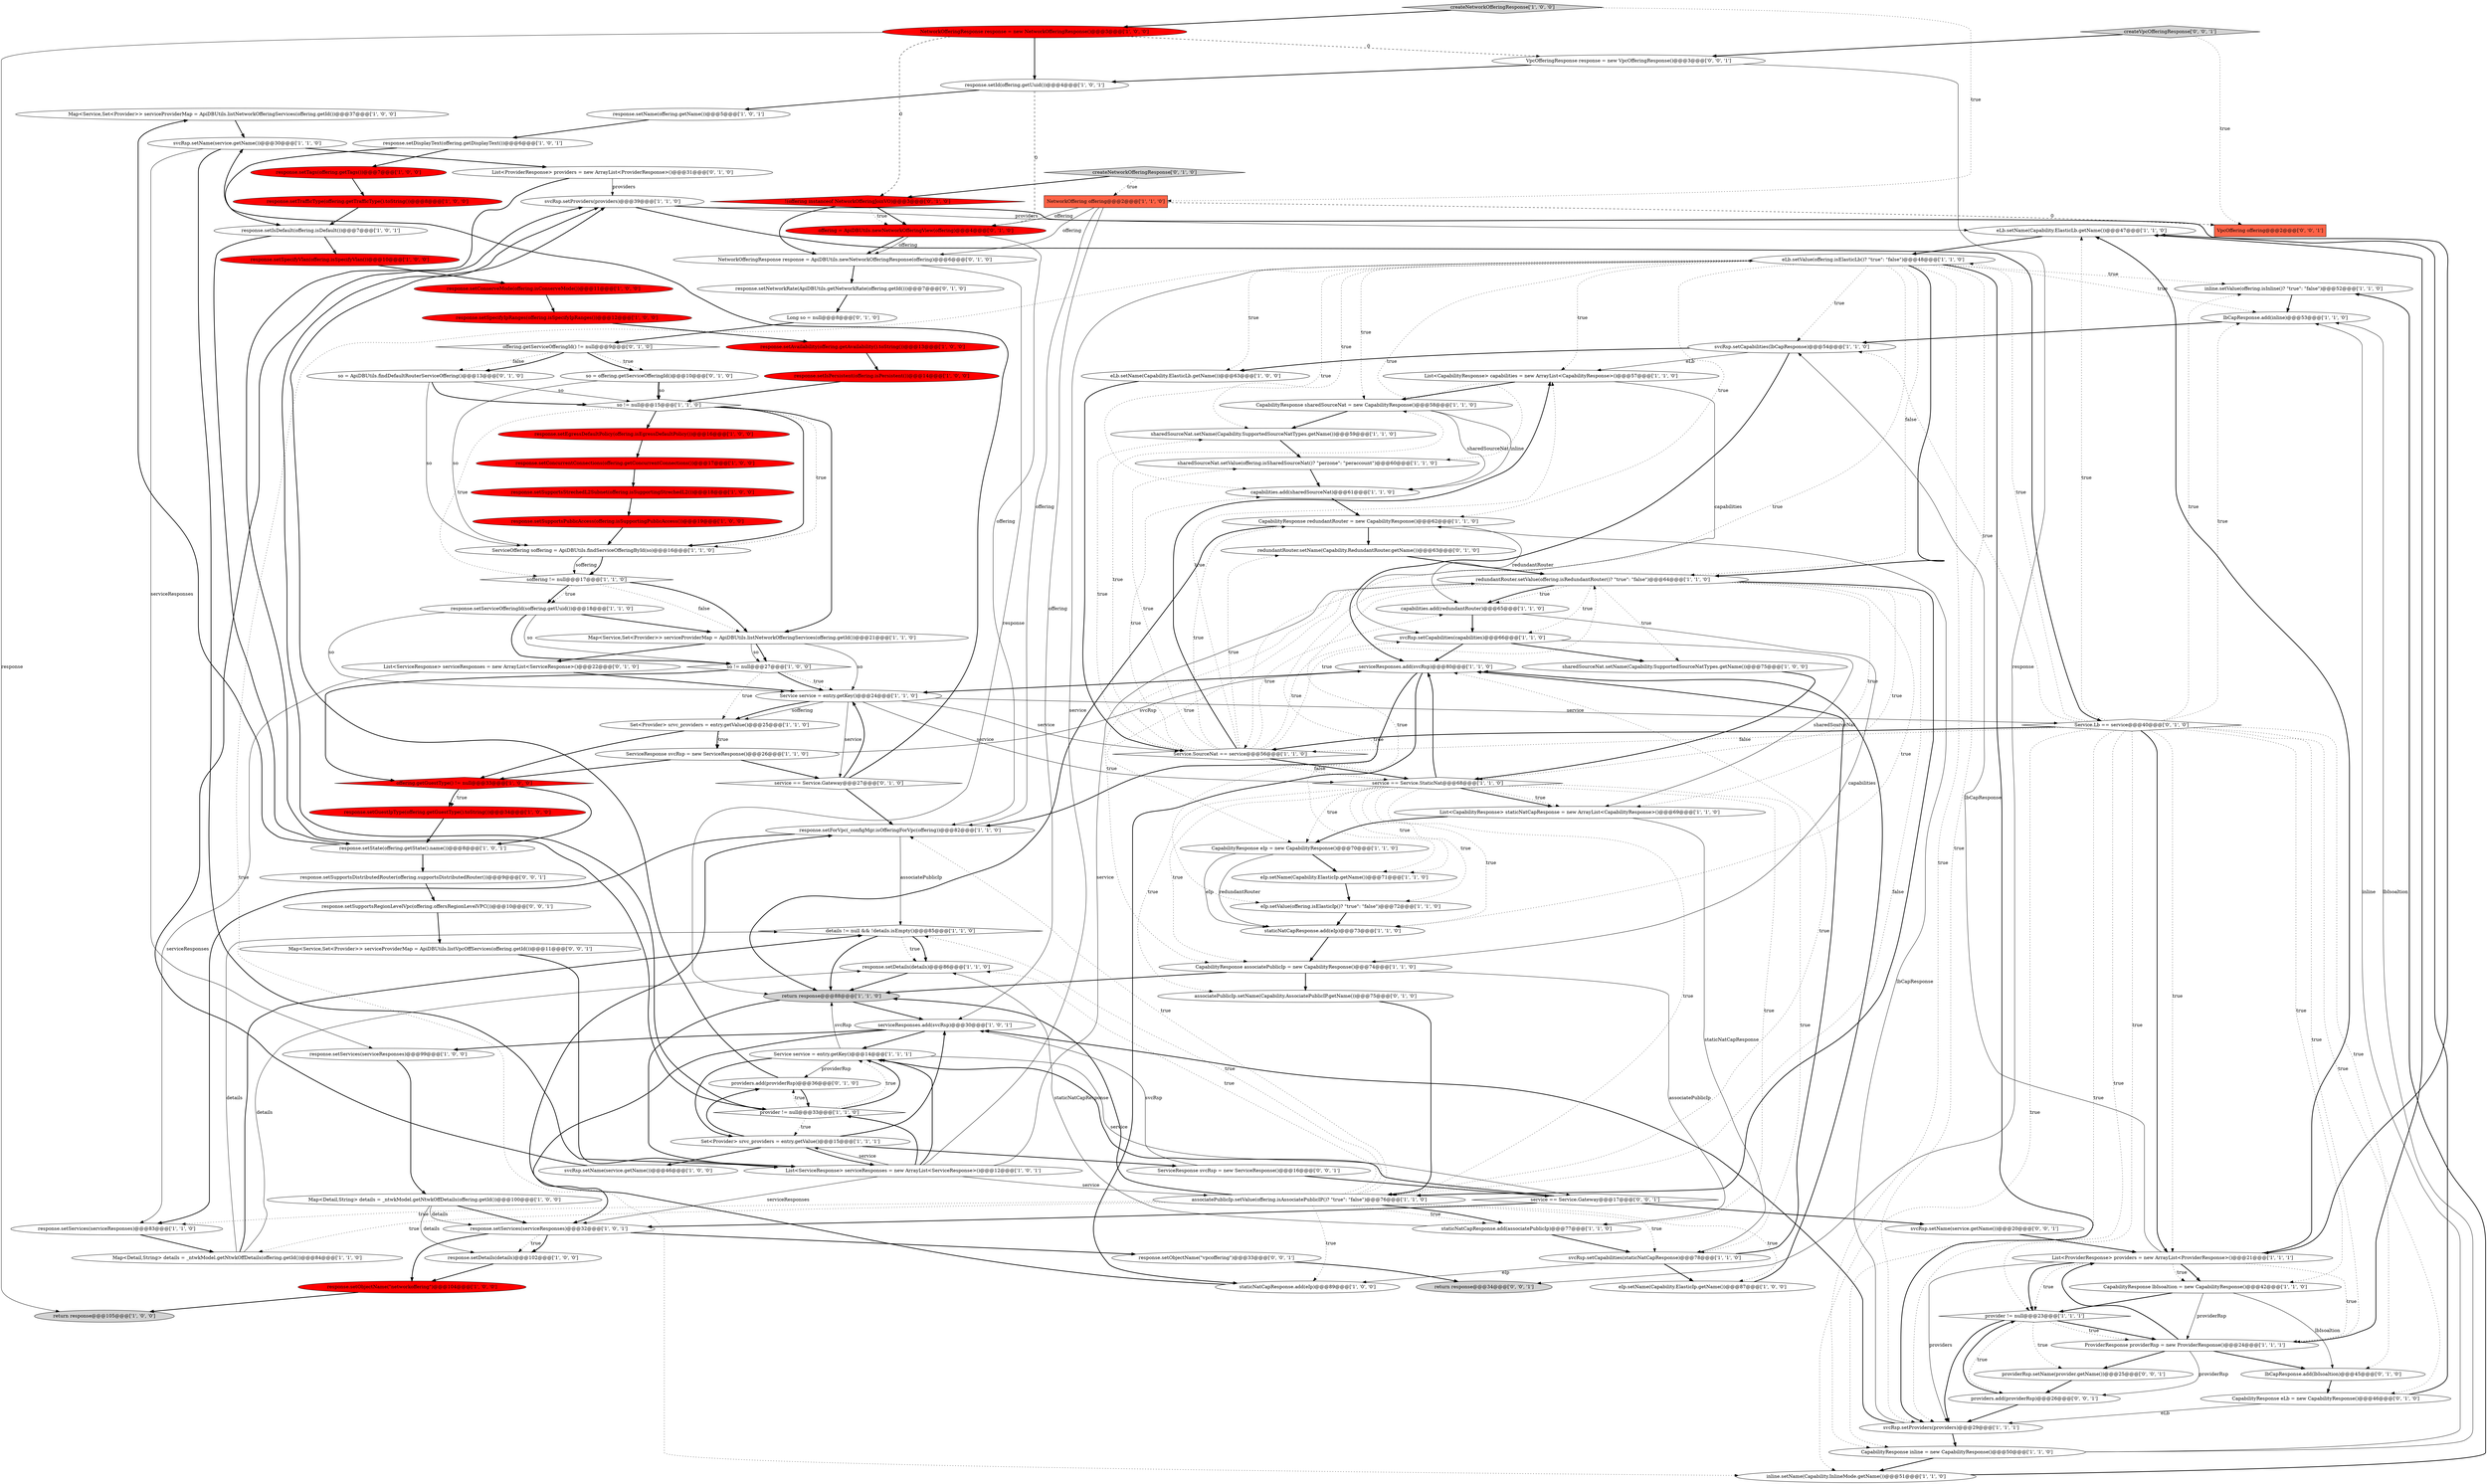 digraph {
3 [style = filled, label = "Map<Service,Set<Provider>> serviceProviderMap = ApiDBUtils.listNetworkOfferingServices(offering.getId())@@@37@@@['1', '0', '0']", fillcolor = white, shape = ellipse image = "AAA0AAABBB1BBB"];
1 [style = filled, label = "provider != null@@@23@@@['1', '1', '1']", fillcolor = white, shape = diamond image = "AAA0AAABBB1BBB"];
22 [style = filled, label = "eLb.setName(Capability.ElasticLb.getName())@@@47@@@['1', '1', '0']", fillcolor = white, shape = ellipse image = "AAA0AAABBB1BBB"];
85 [style = filled, label = "so != null@@@27@@@['1', '0', '0']", fillcolor = white, shape = diamond image = "AAA0AAABBB1BBB"];
42 [style = filled, label = "staticNatCapResponse.add(associatePublicIp)@@@77@@@['1', '1', '0']", fillcolor = white, shape = ellipse image = "AAA0AAABBB1BBB"];
54 [style = filled, label = "eLb.setValue(offering.isElasticLb()? \"true\": \"false\")@@@48@@@['1', '1', '0']", fillcolor = white, shape = ellipse image = "AAA0AAABBB1BBB"];
9 [style = filled, label = "inline.setValue(offering.isInline()? \"true\": \"false\")@@@52@@@['1', '1', '0']", fillcolor = white, shape = ellipse image = "AAA0AAABBB1BBB"];
30 [style = filled, label = "response.setAvailability(offering.getAvailability().toString())@@@13@@@['1', '0', '0']", fillcolor = red, shape = ellipse image = "AAA1AAABBB1BBB"];
110 [style = filled, label = "Map<Service,Set<Provider>> serviceProviderMap = ApiDBUtils.listVpcOffServices(offering.getId())@@@11@@@['0', '0', '1']", fillcolor = white, shape = ellipse image = "AAA0AAABBB3BBB"];
38 [style = filled, label = "ServiceResponse svcRsp = new ServiceResponse()@@@26@@@['1', '1', '0']", fillcolor = white, shape = ellipse image = "AAA0AAABBB1BBB"];
48 [style = filled, label = "List<CapabilityResponse> capabilities = new ArrayList<CapabilityResponse>()@@@57@@@['1', '1', '0']", fillcolor = white, shape = ellipse image = "AAA0AAABBB1BBB"];
35 [style = filled, label = "response.setSpecifyIpRanges(offering.isSpecifyIpRanges())@@@12@@@['1', '0', '0']", fillcolor = red, shape = ellipse image = "AAA1AAABBB1BBB"];
49 [style = filled, label = "response.setServices(serviceResponses)@@@32@@@['1', '0', '1']", fillcolor = white, shape = ellipse image = "AAA0AAABBB1BBB"];
99 [style = filled, label = "List<ProviderResponse> providers = new ArrayList<ProviderResponse>()@@@31@@@['0', '1', '0']", fillcolor = white, shape = ellipse image = "AAA0AAABBB2BBB"];
52 [style = filled, label = "Map<Detail,String> details = _ntwkModel.getNtwkOffDetails(offering.getId())@@@100@@@['1', '0', '0']", fillcolor = white, shape = ellipse image = "AAA0AAABBB1BBB"];
107 [style = filled, label = "response.setObjectName(\"vpcoffering\")@@@33@@@['0', '0', '1']", fillcolor = white, shape = ellipse image = "AAA0AAABBB3BBB"];
81 [style = filled, label = "serviceResponses.add(svcRsp)@@@30@@@['1', '0', '1']", fillcolor = white, shape = ellipse image = "AAA0AAABBB1BBB"];
96 [style = filled, label = "redundantRouter.setName(Capability.RedundantRouter.getName())@@@63@@@['0', '1', '0']", fillcolor = white, shape = ellipse image = "AAA0AAABBB2BBB"];
79 [style = filled, label = "createNetworkOfferingResponse['1', '0', '0']", fillcolor = lightgray, shape = diamond image = "AAA0AAABBB1BBB"];
23 [style = filled, label = "response.setTrafficType(offering.getTrafficType().toString())@@@8@@@['1', '0', '0']", fillcolor = red, shape = ellipse image = "AAA1AAABBB1BBB"];
104 [style = filled, label = "so = ApiDBUtils.findDefaultRouterServiceOffering()@@@13@@@['0', '1', '0']", fillcolor = white, shape = ellipse image = "AAA0AAABBB2BBB"];
50 [style = filled, label = "response.setForVpc(_configMgr.isOfferingForVpc(offering))@@@82@@@['1', '1', '0']", fillcolor = white, shape = ellipse image = "AAA0AAABBB1BBB"];
112 [style = filled, label = "return response@@@34@@@['0', '0', '1']", fillcolor = lightgray, shape = ellipse image = "AAA0AAABBB3BBB"];
75 [style = filled, label = "response.setDetails(details)@@@102@@@['1', '0', '0']", fillcolor = white, shape = ellipse image = "AAA0AAABBB1BBB"];
74 [style = filled, label = "response.setServices(serviceResponses)@@@99@@@['1', '0', '0']", fillcolor = white, shape = ellipse image = "AAA0AAABBB1BBB"];
84 [style = filled, label = "svcRsp.setName(service.getName())@@@30@@@['1', '1', '0']", fillcolor = white, shape = ellipse image = "AAA0AAABBB1BBB"];
65 [style = filled, label = "NetworkOffering offering@@@2@@@['1', '1', '0']", fillcolor = tomato, shape = box image = "AAA0AAABBB1BBB"];
108 [style = filled, label = "providers.add(providerRsp)@@@26@@@['0', '0', '1']", fillcolor = white, shape = ellipse image = "AAA0AAABBB3BBB"];
78 [style = filled, label = "capabilities.add(redundantRouter)@@@65@@@['1', '1', '0']", fillcolor = white, shape = ellipse image = "AAA0AAABBB1BBB"];
60 [style = filled, label = "serviceResponses.add(svcRsp)@@@80@@@['1', '1', '0']", fillcolor = white, shape = ellipse image = "AAA0AAABBB1BBB"];
57 [style = filled, label = "eIp.setName(Capability.ElasticIp.getName())@@@71@@@['1', '1', '0']", fillcolor = white, shape = ellipse image = "AAA0AAABBB1BBB"];
46 [style = filled, label = "Set<Provider> srvc_providers = entry.getValue()@@@25@@@['1', '1', '0']", fillcolor = white, shape = ellipse image = "AAA0AAABBB1BBB"];
90 [style = filled, label = "service == Service.Gateway@@@27@@@['0', '1', '0']", fillcolor = white, shape = diamond image = "AAA0AAABBB2BBB"];
13 [style = filled, label = "List<ProviderResponse> providers = new ArrayList<ProviderResponse>()@@@21@@@['1', '1', '1']", fillcolor = white, shape = ellipse image = "AAA0AAABBB1BBB"];
67 [style = filled, label = "CapabilityResponse eIp = new CapabilityResponse()@@@70@@@['1', '1', '0']", fillcolor = white, shape = ellipse image = "AAA0AAABBB1BBB"];
25 [style = filled, label = "response.setTags(offering.getTags())@@@7@@@['1', '0', '0']", fillcolor = red, shape = ellipse image = "AAA1AAABBB1BBB"];
98 [style = filled, label = "NetworkOfferingResponse response = ApiDBUtils.newNetworkOfferingResponse(offering)@@@6@@@['0', '1', '0']", fillcolor = white, shape = ellipse image = "AAA0AAABBB2BBB"];
117 [style = filled, label = "createVpcOfferingResponse['0', '0', '1']", fillcolor = lightgray, shape = diamond image = "AAA0AAABBB3BBB"];
41 [style = filled, label = "svcRsp.setProviders(providers)@@@29@@@['1', '1', '1']", fillcolor = white, shape = ellipse image = "AAA0AAABBB1BBB"];
55 [style = filled, label = "associatePublicIp.setValue(offering.isAssociatePublicIP()? \"true\": \"false\")@@@76@@@['1', '1', '0']", fillcolor = white, shape = ellipse image = "AAA0AAABBB1BBB"];
95 [style = filled, label = "CapabilityResponse eLb = new CapabilityResponse()@@@46@@@['0', '1', '0']", fillcolor = white, shape = ellipse image = "AAA0AAABBB2BBB"];
103 [style = filled, label = "List<ServiceResponse> serviceResponses = new ArrayList<ServiceResponse>()@@@22@@@['0', '1', '0']", fillcolor = white, shape = ellipse image = "AAA0AAABBB2BBB"];
0 [style = filled, label = "sharedSourceNat.setValue(offering.isSharedSourceNat()? \"perzone\": \"peraccount\")@@@60@@@['1', '1', '0']", fillcolor = white, shape = ellipse image = "AAA0AAABBB1BBB"];
10 [style = filled, label = "response.setObjectName(\"networkoffering\")@@@104@@@['1', '0', '0']", fillcolor = red, shape = ellipse image = "AAA1AAABBB1BBB"];
82 [style = filled, label = "response.setServiceOfferingId(soffering.getUuid())@@@18@@@['1', '1', '0']", fillcolor = white, shape = ellipse image = "AAA0AAABBB1BBB"];
88 [style = filled, label = "offering.getServiceOfferingId() != null@@@9@@@['0', '1', '0']", fillcolor = white, shape = diamond image = "AAA0AAABBB2BBB"];
91 [style = filled, label = "createNetworkOfferingResponse['0', '1', '0']", fillcolor = lightgray, shape = diamond image = "AAA0AAABBB2BBB"];
63 [style = filled, label = "CapabilityResponse redundantRouter = new CapabilityResponse()@@@62@@@['1', '1', '0']", fillcolor = white, shape = ellipse image = "AAA0AAABBB1BBB"];
100 [style = filled, label = "lbCapResponse.add(lbIsoaltion)@@@45@@@['0', '1', '0']", fillcolor = white, shape = ellipse image = "AAA0AAABBB2BBB"];
80 [style = filled, label = "List<ServiceResponse> serviceResponses = new ArrayList<ServiceResponse>()@@@12@@@['1', '0', '1']", fillcolor = white, shape = ellipse image = "AAA0AAABBB1BBB"];
86 [style = filled, label = "svcRsp.setCapabilities(staticNatCapResponse)@@@78@@@['1', '1', '0']", fillcolor = white, shape = ellipse image = "AAA0AAABBB1BBB"];
47 [style = filled, label = "offering.getGuestType() != null@@@33@@@['1', '0', '0']", fillcolor = red, shape = diamond image = "AAA1AAABBB1BBB"];
118 [style = filled, label = "response.setSupportsDistributedRouter(offering.supportsDistributedRouter())@@@9@@@['0', '0', '1']", fillcolor = white, shape = ellipse image = "AAA0AAABBB3BBB"];
93 [style = filled, label = "response.setNetworkRate(ApiDBUtils.getNetworkRate(offering.getId()))@@@7@@@['0', '1', '0']", fillcolor = white, shape = ellipse image = "AAA0AAABBB2BBB"];
92 [style = filled, label = "offering = ApiDBUtils.newNetworkOfferingView(offering)@@@4@@@['0', '1', '0']", fillcolor = red, shape = ellipse image = "AAA1AAABBB2BBB"];
77 [style = filled, label = "inline.setName(Capability.InlineMode.getName())@@@51@@@['1', '1', '0']", fillcolor = white, shape = ellipse image = "AAA0AAABBB1BBB"];
105 [style = filled, label = "providers.add(providerRsp)@@@36@@@['0', '1', '0']", fillcolor = white, shape = ellipse image = "AAA0AAABBB2BBB"];
14 [style = filled, label = "Map<Service,Set<Provider>> serviceProviderMap = ApiDBUtils.listNetworkOfferingServices(offering.getId())@@@21@@@['1', '1', '0']", fillcolor = white, shape = ellipse image = "AAA0AAABBB1BBB"];
97 [style = filled, label = "Long so = null@@@8@@@['0', '1', '0']", fillcolor = white, shape = ellipse image = "AAA0AAABBB2BBB"];
34 [style = filled, label = "ServiceOffering soffering = ApiDBUtils.findServiceOfferingById(so)@@@16@@@['1', '1', '0']", fillcolor = white, shape = ellipse image = "AAA0AAABBB1BBB"];
89 [style = filled, label = "Service.Lb == service@@@40@@@['0', '1', '0']", fillcolor = white, shape = diamond image = "AAA0AAABBB2BBB"];
59 [style = filled, label = "CapabilityResponse lbIsoaltion = new CapabilityResponse()@@@42@@@['1', '1', '0']", fillcolor = white, shape = ellipse image = "AAA0AAABBB1BBB"];
8 [style = filled, label = "response.setDisplayText(offering.getDisplayText())@@@6@@@['1', '0', '1']", fillcolor = white, shape = ellipse image = "AAA0AAABBB1BBB"];
2 [style = filled, label = "details != null && !details.isEmpty()@@@85@@@['1', '1', '0']", fillcolor = white, shape = diamond image = "AAA0AAABBB1BBB"];
4 [style = filled, label = "response.setId(offering.getUuid())@@@4@@@['1', '0', '1']", fillcolor = white, shape = ellipse image = "AAA0AAABBB1BBB"];
15 [style = filled, label = "eLb.setName(Capability.ElasticLb.getName())@@@63@@@['1', '0', '0']", fillcolor = white, shape = ellipse image = "AAA0AAABBB1BBB"];
37 [style = filled, label = "CapabilityResponse sharedSourceNat = new CapabilityResponse()@@@58@@@['1', '1', '0']", fillcolor = white, shape = ellipse image = "AAA0AAABBB1BBB"];
19 [style = filled, label = "response.setDetails(details)@@@86@@@['1', '1', '0']", fillcolor = white, shape = ellipse image = "AAA0AAABBB1BBB"];
72 [style = filled, label = "svcRsp.setProviders(providers)@@@39@@@['1', '1', '0']", fillcolor = white, shape = ellipse image = "AAA0AAABBB1BBB"];
69 [style = filled, label = "svcRsp.setName(service.getName())@@@46@@@['1', '0', '0']", fillcolor = white, shape = ellipse image = "AAA0AAABBB1BBB"];
106 [style = filled, label = "providerRsp.setName(provider.getName())@@@25@@@['0', '0', '1']", fillcolor = white, shape = ellipse image = "AAA0AAABBB3BBB"];
87 [style = filled, label = "response.setSupportsPublicAccess(offering.isSupportingPublicAccess())@@@19@@@['1', '0', '0']", fillcolor = red, shape = ellipse image = "AAA1AAABBB1BBB"];
111 [style = filled, label = "VpcOfferingResponse response = new VpcOfferingResponse()@@@3@@@['0', '0', '1']", fillcolor = white, shape = ellipse image = "AAA0AAABBB3BBB"];
64 [style = filled, label = "staticNatCapResponse.add(eIp)@@@73@@@['1', '1', '0']", fillcolor = white, shape = ellipse image = "AAA0AAABBB1BBB"];
61 [style = filled, label = "return response@@@88@@@['1', '1', '0']", fillcolor = lightgray, shape = ellipse image = "AAA0AAABBB1BBB"];
73 [style = filled, label = "response.setSpecifyVlan(offering.isSpecifyVlan())@@@10@@@['1', '0', '0']", fillcolor = red, shape = ellipse image = "AAA1AAABBB1BBB"];
24 [style = filled, label = "redundantRouter.setValue(offering.isRedundantRouter()? \"true\": \"false\")@@@64@@@['1', '1', '0']", fillcolor = white, shape = ellipse image = "AAA0AAABBB1BBB"];
27 [style = filled, label = "response.setEgressDefaultPolicy(offering.isEgressDefaultPolicy())@@@16@@@['1', '0', '0']", fillcolor = red, shape = ellipse image = "AAA1AAABBB1BBB"];
113 [style = filled, label = "ServiceResponse svcRsp = new ServiceResponse()@@@16@@@['0', '0', '1']", fillcolor = white, shape = ellipse image = "AAA0AAABBB3BBB"];
68 [style = filled, label = "soffering != null@@@17@@@['1', '1', '0']", fillcolor = white, shape = diamond image = "AAA0AAABBB1BBB"];
39 [style = filled, label = "provider != null@@@33@@@['1', '1', '0']", fillcolor = white, shape = diamond image = "AAA0AAABBB1BBB"];
28 [style = filled, label = "eIp.setValue(offering.isElasticIp()? \"true\": \"false\")@@@72@@@['1', '1', '0']", fillcolor = white, shape = ellipse image = "AAA0AAABBB1BBB"];
16 [style = filled, label = "NetworkOfferingResponse response = new NetworkOfferingResponse()@@@3@@@['1', '0', '0']", fillcolor = red, shape = ellipse image = "AAA1AAABBB1BBB"];
44 [style = filled, label = "Map<Detail,String> details = _ntwkModel.getNtwkOffDetails(offering.getId())@@@84@@@['1', '1', '0']", fillcolor = white, shape = ellipse image = "AAA0AAABBB1BBB"];
5 [style = filled, label = "lbCapResponse.add(inline)@@@53@@@['1', '1', '0']", fillcolor = white, shape = ellipse image = "AAA0AAABBB1BBB"];
6 [style = filled, label = "response.setConcurrentConnections(offering.getConcurrentConnections())@@@17@@@['1', '0', '0']", fillcolor = red, shape = ellipse image = "AAA1AAABBB1BBB"];
116 [style = filled, label = "svcRsp.setName(service.getName())@@@20@@@['0', '0', '1']", fillcolor = white, shape = ellipse image = "AAA0AAABBB3BBB"];
66 [style = filled, label = "response.setSupportsStrechedL2Subnet(offering.isSupportingStrechedL2())@@@18@@@['1', '0', '0']", fillcolor = red, shape = ellipse image = "AAA1AAABBB1BBB"];
21 [style = filled, label = "response.setState(offering.getState().name())@@@8@@@['1', '0', '1']", fillcolor = white, shape = ellipse image = "AAA0AAABBB1BBB"];
53 [style = filled, label = "response.setName(offering.getName())@@@5@@@['1', '0', '1']", fillcolor = white, shape = ellipse image = "AAA0AAABBB1BBB"];
11 [style = filled, label = "response.setConserveMode(offering.isConserveMode())@@@11@@@['1', '0', '0']", fillcolor = red, shape = ellipse image = "AAA1AAABBB1BBB"];
45 [style = filled, label = "List<CapabilityResponse> staticNatCapResponse = new ArrayList<CapabilityResponse>()@@@69@@@['1', '1', '0']", fillcolor = white, shape = ellipse image = "AAA0AAABBB1BBB"];
51 [style = filled, label = "CapabilityResponse inline = new CapabilityResponse()@@@50@@@['1', '1', '0']", fillcolor = white, shape = ellipse image = "AAA0AAABBB1BBB"];
114 [style = filled, label = "response.setSupportsRegionLevelVpc(offering.offersRegionLevelVPC())@@@10@@@['0', '0', '1']", fillcolor = white, shape = ellipse image = "AAA0AAABBB3BBB"];
109 [style = filled, label = "VpcOffering offering@@@2@@@['0', '0', '1']", fillcolor = tomato, shape = box image = "AAA0AAABBB3BBB"];
101 [style = filled, label = "so = offering.getServiceOfferingId()@@@10@@@['0', '1', '0']", fillcolor = white, shape = ellipse image = "AAA0AAABBB2BBB"];
83 [style = filled, label = "svcRsp.setCapabilities(capabilities)@@@66@@@['1', '1', '0']", fillcolor = white, shape = ellipse image = "AAA0AAABBB1BBB"];
102 [style = filled, label = "associatePublicIp.setName(Capability.AssociatePublicIP.getName())@@@75@@@['0', '1', '0']", fillcolor = white, shape = ellipse image = "AAA0AAABBB2BBB"];
94 [style = filled, label = "!(offering instanceof NetworkOfferingJoinVO)@@@3@@@['0', '1', '0']", fillcolor = red, shape = diamond image = "AAA1AAABBB2BBB"];
17 [style = filled, label = "service == Service.StaticNat@@@68@@@['1', '1', '0']", fillcolor = white, shape = diamond image = "AAA0AAABBB1BBB"];
26 [style = filled, label = "Service service = entry.getKey()@@@14@@@['1', '1', '1']", fillcolor = white, shape = ellipse image = "AAA0AAABBB1BBB"];
71 [style = filled, label = "sharedSourceNat.setName(Capability.SupportedSourceNatTypes.getName())@@@59@@@['1', '1', '0']", fillcolor = white, shape = ellipse image = "AAA0AAABBB1BBB"];
70 [style = filled, label = "sharedSourceNat.setName(Capability.SupportedSourceNatTypes.getName())@@@75@@@['1', '0', '0']", fillcolor = white, shape = ellipse image = "AAA0AAABBB1BBB"];
18 [style = filled, label = "Service service = entry.getKey()@@@24@@@['1', '1', '0']", fillcolor = white, shape = ellipse image = "AAA0AAABBB1BBB"];
7 [style = filled, label = "ProviderResponse providerRsp = new ProviderResponse()@@@24@@@['1', '1', '1']", fillcolor = white, shape = ellipse image = "AAA0AAABBB1BBB"];
36 [style = filled, label = "response.setGuestIpType(offering.getGuestType().toString())@@@34@@@['1', '0', '0']", fillcolor = red, shape = ellipse image = "AAA1AAABBB1BBB"];
20 [style = filled, label = "staticNatCapResponse.add(eIp)@@@89@@@['1', '0', '0']", fillcolor = white, shape = ellipse image = "AAA0AAABBB1BBB"];
76 [style = filled, label = "CapabilityResponse associatePublicIp = new CapabilityResponse()@@@74@@@['1', '1', '0']", fillcolor = white, shape = ellipse image = "AAA0AAABBB1BBB"];
40 [style = filled, label = "response.setIsDefault(offering.isDefault())@@@7@@@['1', '0', '1']", fillcolor = white, shape = ellipse image = "AAA0AAABBB1BBB"];
58 [style = filled, label = "Service.SourceNat == service@@@56@@@['1', '1', '0']", fillcolor = white, shape = diamond image = "AAA0AAABBB1BBB"];
12 [style = filled, label = "Set<Provider> srvc_providers = entry.getValue()@@@15@@@['1', '1', '1']", fillcolor = white, shape = ellipse image = "AAA0AAABBB1BBB"];
115 [style = filled, label = "service == Service.Gateway@@@17@@@['0', '0', '1']", fillcolor = white, shape = diamond image = "AAA0AAABBB3BBB"];
32 [style = filled, label = "svcRsp.setCapabilities(lbCapResponse)@@@54@@@['1', '1', '0']", fillcolor = white, shape = ellipse image = "AAA0AAABBB1BBB"];
33 [style = filled, label = "response.setServices(serviceResponses)@@@83@@@['1', '1', '0']", fillcolor = white, shape = ellipse image = "AAA0AAABBB1BBB"];
56 [style = filled, label = "so != null@@@15@@@['1', '1', '0']", fillcolor = white, shape = diamond image = "AAA0AAABBB1BBB"];
43 [style = filled, label = "capabilities.add(sharedSourceNat)@@@61@@@['1', '1', '0']", fillcolor = white, shape = ellipse image = "AAA0AAABBB1BBB"];
29 [style = filled, label = "return response@@@105@@@['1', '0', '0']", fillcolor = lightgray, shape = ellipse image = "AAA0AAABBB1BBB"];
31 [style = filled, label = "response.setIsPersistent(offering.isPersistent())@@@14@@@['1', '0', '0']", fillcolor = red, shape = ellipse image = "AAA1AAABBB1BBB"];
62 [style = filled, label = "eIp.setName(Capability.ElasticIp.getName())@@@87@@@['1', '0', '0']", fillcolor = white, shape = ellipse image = "AAA0AAABBB1BBB"];
96->24 [style = bold, label=""];
72->22 [style = solid, label="providers"];
16->111 [style = dashed, label="0"];
82->18 [style = solid, label="so"];
89->77 [style = dotted, label="true"];
55->19 [style = dotted, label="true"];
51->5 [style = solid, label="lbIsoaltion"];
42->86 [style = bold, label=""];
56->34 [style = bold, label=""];
17->67 [style = dotted, label="true"];
31->56 [style = bold, label=""];
18->46 [style = solid, label="soffering"];
4->53 [style = bold, label=""];
1->108 [style = dotted, label="true"];
117->109 [style = dotted, label="true"];
94->98 [style = bold, label=""];
24->17 [style = dotted, label="true"];
56->27 [style = bold, label=""];
4->92 [style = dashed, label="0"];
18->58 [style = solid, label="service"];
7->108 [style = solid, label="providerRsp"];
76->61 [style = bold, label=""];
80->24 [style = solid, label="service"];
80->12 [style = solid, label="service"];
17->45 [style = bold, label=""];
106->108 [style = bold, label=""];
60->50 [style = bold, label=""];
81->26 [style = bold, label=""];
24->67 [style = dotted, label="true"];
84->99 [style = bold, label=""];
58->83 [style = dotted, label="true"];
59->100 [style = solid, label="lbIsoaltion"];
82->85 [style = bold, label=""];
54->41 [style = dotted, label="true"];
58->63 [style = dotted, label="true"];
104->34 [style = solid, label="so"];
12->105 [style = bold, label=""];
86->60 [style = bold, label=""];
8->40 [style = bold, label=""];
13->1 [style = bold, label=""];
32->48 [style = solid, label="eLb"];
2->61 [style = bold, label=""];
54->5 [style = dotted, label="true"];
89->5 [style = dotted, label="true"];
34->68 [style = bold, label=""];
58->17 [style = bold, label=""];
54->37 [style = dotted, label="true"];
6->66 [style = bold, label=""];
13->59 [style = bold, label=""];
26->12 [style = bold, label=""];
90->84 [style = bold, label=""];
54->51 [style = dotted, label="true"];
89->9 [style = dotted, label="true"];
83->45 [style = solid, label="sharedSourceNat"];
114->110 [style = bold, label=""];
101->56 [style = solid, label="so"];
49->10 [style = bold, label=""];
14->103 [style = bold, label=""];
68->14 [style = dotted, label="false"];
49->75 [style = dotted, label="true"];
17->64 [style = dotted, label="true"];
44->2 [style = solid, label="details"];
26->115 [style = solid, label="service"];
59->1 [style = bold, label=""];
69->72 [style = bold, label=""];
82->14 [style = bold, label=""];
12->81 [style = bold, label=""];
9->5 [style = bold, label=""];
18->46 [style = bold, label=""];
67->57 [style = bold, label=""];
58->78 [style = dotted, label="true"];
19->61 [style = bold, label=""];
65->109 [style = dashed, label="0"];
48->83 [style = solid, label="capabilities"];
13->22 [style = bold, label=""];
91->65 [style = dotted, label="true"];
24->57 [style = dotted, label="true"];
80->39 [style = bold, label=""];
88->101 [style = dotted, label="true"];
58->24 [style = dotted, label="true"];
33->44 [style = bold, label=""];
75->10 [style = bold, label=""];
89->22 [style = dotted, label="true"];
86->20 [style = solid, label="eIp"];
95->41 [style = solid, label="eLb"];
111->112 [style = solid, label="response"];
1->106 [style = dotted, label="true"];
113->115 [style = bold, label=""];
21->3 [style = bold, label=""];
92->98 [style = bold, label=""];
72->13 [style = bold, label=""];
77->9 [style = bold, label=""];
68->14 [style = bold, label=""];
38->60 [style = solid, label="svcRsp"];
70->17 [style = bold, label=""];
48->37 [style = bold, label=""];
46->38 [style = bold, label=""];
44->2 [style = bold, label=""];
13->59 [style = dotted, label="true"];
115->49 [style = bold, label=""];
54->9 [style = dotted, label="true"];
54->0 [style = dotted, label="true"];
80->49 [style = solid, label="serviceResponses"];
1->41 [style = bold, label=""];
17->102 [style = dotted, label="true"];
24->55 [style = bold, label=""];
65->92 [style = solid, label="offering"];
83->60 [style = bold, label=""];
103->33 [style = solid, label="serviceResponses"];
62->60 [style = bold, label=""];
85->18 [style = dotted, label="true"];
64->76 [style = bold, label=""];
63->78 [style = solid, label="redundantRouter"];
94->92 [style = bold, label=""];
39->26 [style = dotted, label="true"];
89->13 [style = dotted, label="true"];
68->82 [style = bold, label=""];
98->93 [style = bold, label=""];
104->56 [style = bold, label=""];
89->51 [style = dotted, label="true"];
81->49 [style = bold, label=""];
107->112 [style = bold, label=""];
58->0 [style = dotted, label="true"];
13->7 [style = dotted, label="true"];
54->41 [style = bold, label=""];
65->98 [style = solid, label="offering"];
89->58 [style = bold, label=""];
18->17 [style = solid, label="service"];
85->46 [style = dotted, label="true"];
58->48 [style = dotted, label="true"];
56->34 [style = dotted, label="true"];
39->26 [style = bold, label=""];
84->74 [style = solid, label="serviceResponses"];
113->81 [style = solid, label="svcRsp"];
97->88 [style = bold, label=""];
39->72 [style = bold, label=""];
92->98 [style = solid, label="offering"];
58->17 [style = dotted, label="false"];
39->105 [style = dotted, label="true"];
58->37 [style = dotted, label="true"];
89->32 [style = dotted, label="true"];
61->80 [style = bold, label=""];
54->77 [style = dotted, label="true"];
89->54 [style = dotted, label="true"];
18->90 [style = solid, label="service"];
54->63 [style = dotted, label="true"];
88->104 [style = dotted, label="false"];
34->68 [style = solid, label="soffering"];
117->111 [style = bold, label=""];
21->118 [style = bold, label=""];
24->70 [style = dotted, label="true"];
38->47 [style = bold, label=""];
47->36 [style = dotted, label="true"];
56->68 [style = dotted, label="true"];
13->41 [style = solid, label="providers"];
22->54 [style = bold, label=""];
55->44 [style = dotted, label="true"];
54->71 [style = dotted, label="true"];
56->14 [style = bold, label=""];
58->71 [style = dotted, label="true"];
89->59 [style = dotted, label="true"];
89->100 [style = dotted, label="true"];
47->36 [style = bold, label=""];
17->76 [style = dotted, label="true"];
99->39 [style = bold, label=""];
78->76 [style = solid, label="capabilities"];
40->21 [style = bold, label=""];
2->19 [style = dotted, label="true"];
99->72 [style = solid, label="providers"];
90->50 [style = bold, label=""];
82->85 [style = solid, label="so"];
68->82 [style = dotted, label="true"];
38->90 [style = bold, label=""];
115->26 [style = bold, label=""];
60->20 [style = bold, label=""];
54->58 [style = dotted, label="true"];
110->80 [style = bold, label=""];
111->4 [style = bold, label=""];
52->49 [style = solid, label="details"];
15->58 [style = bold, label=""];
90->18 [style = bold, label=""];
59->7 [style = solid, label="providerRsp"];
14->18 [style = solid, label="so"];
0->43 [style = bold, label=""];
102->55 [style = bold, label=""];
51->77 [style = bold, label=""];
17->60 [style = bold, label=""];
84->80 [style = bold, label=""];
118->114 [style = bold, label=""];
54->48 [style = dotted, label="true"];
55->42 [style = dotted, label="true"];
89->95 [style = dotted, label="true"];
88->101 [style = bold, label=""];
93->97 [style = bold, label=""];
80->26 [style = bold, label=""];
17->45 [style = dotted, label="true"];
72->89 [style = bold, label=""];
24->78 [style = dotted, label="true"];
89->1 [style = dotted, label="true"];
89->41 [style = dotted, label="true"];
83->70 [style = bold, label=""];
85->47 [style = bold, label=""];
80->54 [style = solid, label="service"];
55->42 [style = bold, label=""];
1->7 [style = bold, label=""];
26->105 [style = solid, label="providerRsp"];
98->61 [style = solid, label="response"];
66->87 [style = bold, label=""];
50->2 [style = solid, label="associatePublicIp"];
12->113 [style = bold, label=""];
95->22 [style = bold, label=""];
55->61 [style = bold, label=""];
54->24 [style = dotted, label="false"];
92->50 [style = solid, label="offering"];
17->55 [style = dotted, label="true"];
5->32 [style = bold, label=""];
89->58 [style = dotted, label="false"];
12->69 [style = bold, label=""];
7->22 [style = bold, label=""];
71->0 [style = bold, label=""];
54->24 [style = bold, label=""];
60->18 [style = bold, label=""];
100->95 [style = bold, label=""];
32->60 [style = bold, label=""];
58->48 [style = bold, label=""];
28->64 [style = bold, label=""];
16->29 [style = solid, label="response"];
55->33 [style = dotted, label="true"];
7->106 [style = bold, label=""];
94->92 [style = dotted, label="true"];
30->31 [style = bold, label=""];
17->42 [style = dotted, label="true"];
101->34 [style = solid, label="so"];
18->89 [style = solid, label="service"];
49->107 [style = bold, label=""];
81->74 [style = bold, label=""];
63->96 [style = bold, label=""];
76->102 [style = bold, label=""];
65->81 [style = solid, label="offering"];
37->71 [style = bold, label=""];
54->15 [style = dotted, label="true"];
17->28 [style = dotted, label="true"];
41->81 [style = bold, label=""];
41->63 [style = solid, label="lbCapResponse"];
44->19 [style = solid, label="details"];
43->63 [style = bold, label=""];
53->8 [style = bold, label=""];
49->75 [style = bold, label=""];
54->43 [style = dotted, label="true"];
24->45 [style = dotted, label="true"];
45->86 [style = solid, label="staticNatCapResponse"];
50->33 [style = bold, label=""];
85->18 [style = bold, label=""];
47->21 [style = bold, label=""];
63->61 [style = bold, label=""];
24->64 [style = dotted, label="true"];
16->4 [style = bold, label=""];
88->104 [style = bold, label=""];
103->18 [style = bold, label=""];
46->38 [style = dotted, label="true"];
55->60 [style = dotted, label="true"];
80->55 [style = solid, label="service"];
35->30 [style = bold, label=""];
54->32 [style = dotted, label="true"];
39->12 [style = dotted, label="true"];
58->96 [style = dotted, label="true"];
55->62 [style = dotted, label="true"];
67->64 [style = solid, label="eIp"];
55->20 [style = dotted, label="true"];
104->56 [style = solid, label="so"];
7->13 [style = bold, label=""];
20->50 [style = bold, label=""];
7->100 [style = bold, label=""];
37->43 [style = solid, label="sharedSourceNat"];
24->55 [style = dotted, label="false"];
24->83 [style = dotted, label="true"];
79->16 [style = bold, label=""];
2->19 [style = bold, label=""];
37->43 [style = solid, label="inline"];
105->39 [style = bold, label=""];
89->13 [style = bold, label=""];
58->43 [style = dotted, label="true"];
12->80 [style = bold, label=""];
115->116 [style = bold, label=""];
74->52 [style = bold, label=""];
57->28 [style = bold, label=""];
25->23 [style = bold, label=""];
52->49 [style = bold, label=""];
89->7 [style = dotted, label="true"];
87->34 [style = bold, label=""];
24->78 [style = bold, label=""];
17->86 [style = dotted, label="true"];
86->62 [style = bold, label=""];
55->2 [style = dotted, label="true"];
78->83 [style = bold, label=""];
45->67 [style = bold, label=""];
55->86 [style = dotted, label="true"];
13->32 [style = solid, label="lbCapResponse"];
73->11 [style = bold, label=""];
46->47 [style = bold, label=""];
40->73 [style = bold, label=""];
24->28 [style = dotted, label="true"];
27->6 [style = bold, label=""];
11->35 [style = bold, label=""];
65->50 [style = solid, label="offering"];
1->7 [style = dotted, label="true"];
36->21 [style = bold, label=""];
13->1 [style = dotted, label="true"];
105->72 [style = bold, label=""];
16->94 [style = dashed, label="0"];
42->19 [style = solid, label="staticNatCapResponse"];
10->29 [style = bold, label=""];
23->40 [style = bold, label=""];
41->51 [style = bold, label=""];
14->85 [style = bold, label=""];
32->15 [style = bold, label=""];
116->13 [style = bold, label=""];
26->61 [style = solid, label="svcRsp"];
24->76 [style = dotted, label="true"];
67->64 [style = solid, label="redundantRouter"];
61->81 [style = bold, label=""];
108->1 [style = bold, label=""];
17->57 [style = dotted, label="true"];
76->42 [style = solid, label="associatePublicIp"];
101->56 [style = bold, label=""];
3->84 [style = bold, label=""];
8->25 [style = bold, label=""];
79->65 [style = dotted, label="true"];
108->41 [style = bold, label=""];
51->5 [style = solid, label="inline"];
52->75 [style = solid, label="details"];
91->94 [style = bold, label=""];
14->85 [style = solid, label="so"];
55->50 [style = dotted, label="true"];
}
